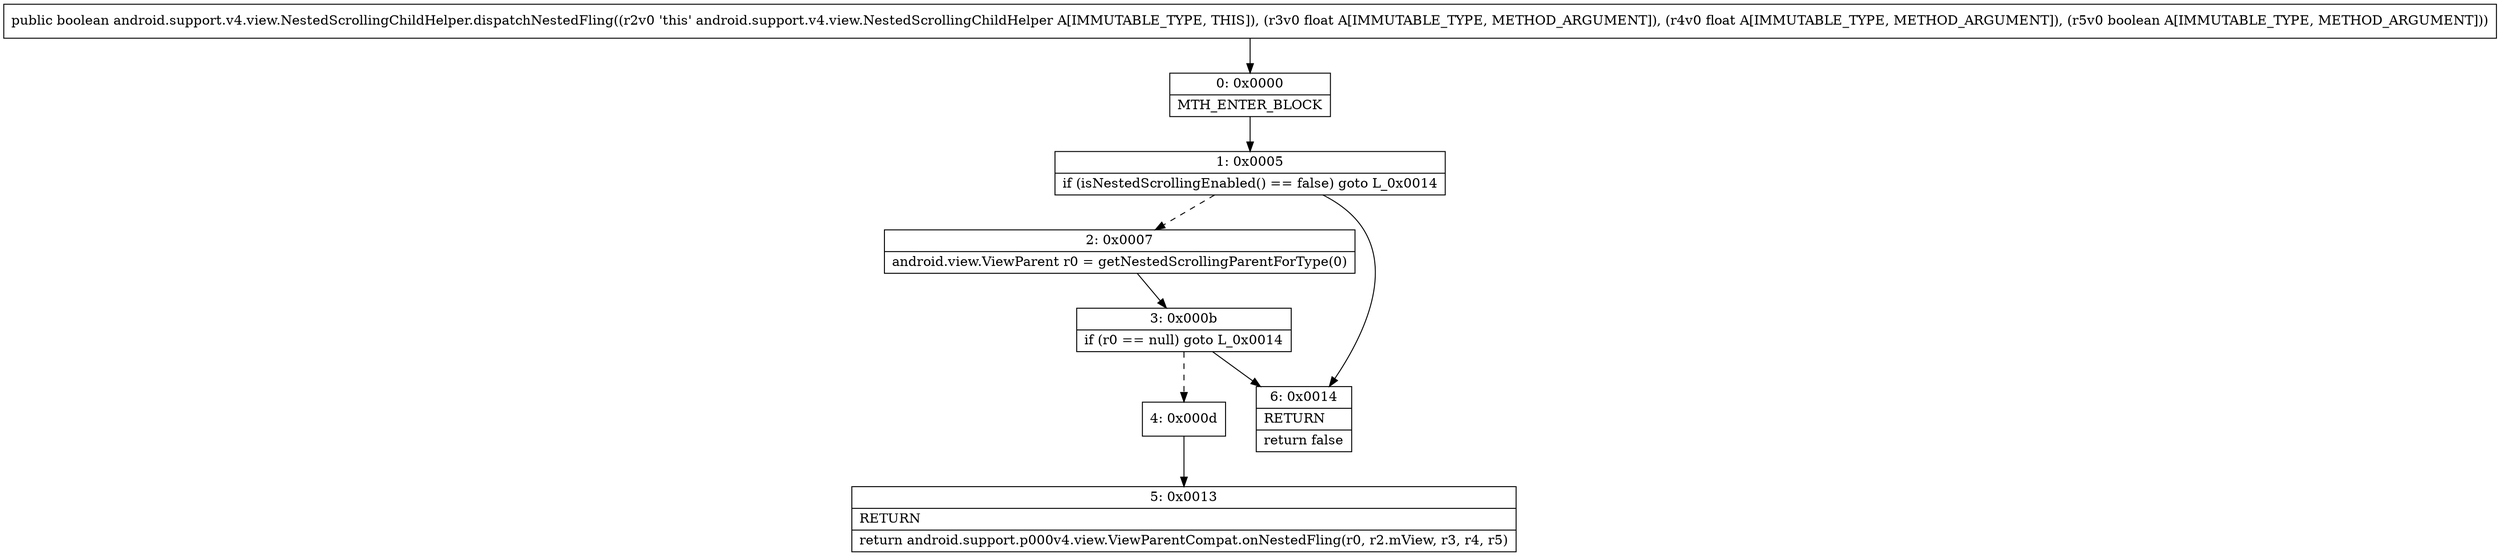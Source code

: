 digraph "CFG forandroid.support.v4.view.NestedScrollingChildHelper.dispatchNestedFling(FFZ)Z" {
Node_0 [shape=record,label="{0\:\ 0x0000|MTH_ENTER_BLOCK\l}"];
Node_1 [shape=record,label="{1\:\ 0x0005|if (isNestedScrollingEnabled() == false) goto L_0x0014\l}"];
Node_2 [shape=record,label="{2\:\ 0x0007|android.view.ViewParent r0 = getNestedScrollingParentForType(0)\l}"];
Node_3 [shape=record,label="{3\:\ 0x000b|if (r0 == null) goto L_0x0014\l}"];
Node_4 [shape=record,label="{4\:\ 0x000d}"];
Node_5 [shape=record,label="{5\:\ 0x0013|RETURN\l|return android.support.p000v4.view.ViewParentCompat.onNestedFling(r0, r2.mView, r3, r4, r5)\l}"];
Node_6 [shape=record,label="{6\:\ 0x0014|RETURN\l|return false\l}"];
MethodNode[shape=record,label="{public boolean android.support.v4.view.NestedScrollingChildHelper.dispatchNestedFling((r2v0 'this' android.support.v4.view.NestedScrollingChildHelper A[IMMUTABLE_TYPE, THIS]), (r3v0 float A[IMMUTABLE_TYPE, METHOD_ARGUMENT]), (r4v0 float A[IMMUTABLE_TYPE, METHOD_ARGUMENT]), (r5v0 boolean A[IMMUTABLE_TYPE, METHOD_ARGUMENT])) }"];
MethodNode -> Node_0;
Node_0 -> Node_1;
Node_1 -> Node_2[style=dashed];
Node_1 -> Node_6;
Node_2 -> Node_3;
Node_3 -> Node_4[style=dashed];
Node_3 -> Node_6;
Node_4 -> Node_5;
}

